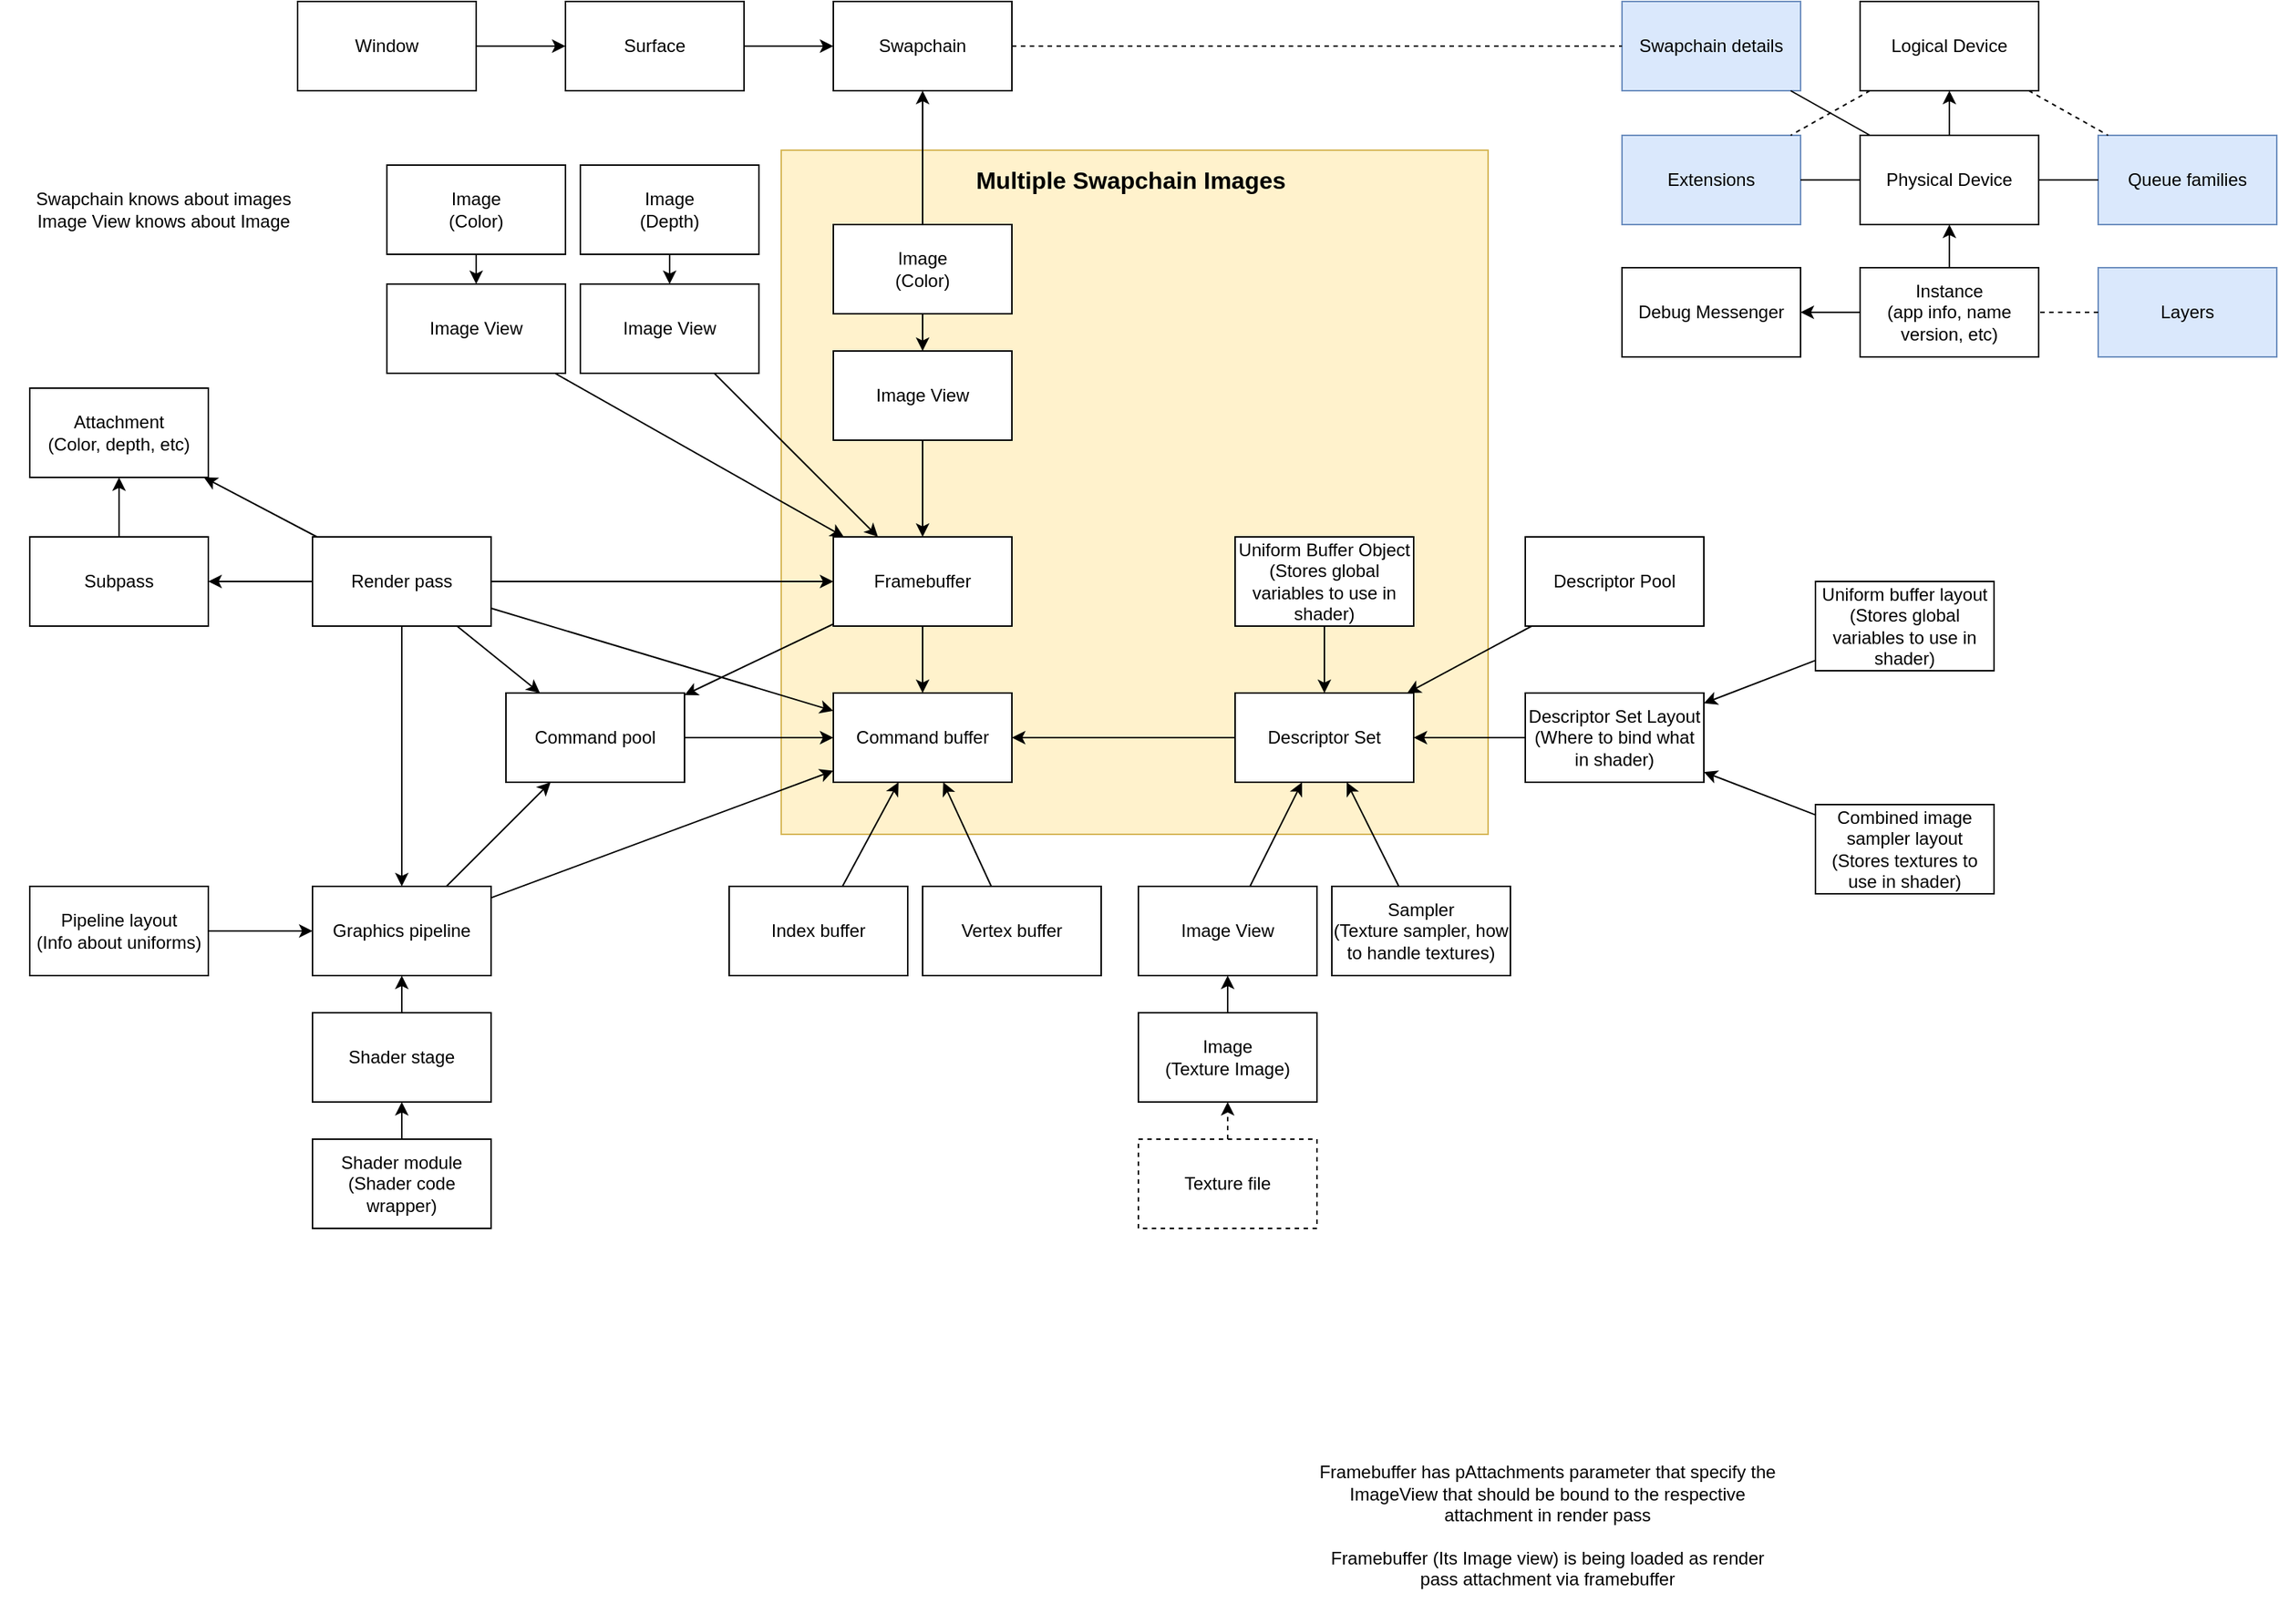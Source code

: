 <mxfile version="12.2.4" pages="1"><diagram id="QlIcXooN4U4Jv4AWC5Lv" name="Page-1"><mxGraphModel dx="1648" dy="814" grid="1" gridSize="10" guides="1" tooltips="1" connect="1" arrows="1" fold="1" page="1" pageScale="1" pageWidth="1920" pageHeight="1200" math="0" shadow="0"><root><mxCell id="0"/><mxCell id="1" parent="0"/><mxCell id="auY8UsLVbw-4rzqTcVtL-1" value="" style="rounded=0;whiteSpace=wrap;html=1;fillColor=#fff2cc;strokeColor=#d6b656;shadow=0;" parent="1" vertex="1"><mxGeometry x="645" y="150" width="475" height="460" as="geometry"/></mxCell><mxCell id="auY8UsLVbw-4rzqTcVtL-2" value="" style="endArrow=classic;html=1;" parent="1" source="auY8UsLVbw-4rzqTcVtL-21" target="auY8UsLVbw-4rzqTcVtL-7" edge="1"><mxGeometry width="50" height="50" relative="1" as="geometry"><mxPoint x="358.889" y="720" as="sourcePoint"/><mxPoint x="481.111" y="620" as="targetPoint"/></mxGeometry></mxCell><mxCell id="auY8UsLVbw-4rzqTcVtL-3" value="&lt;span style=&quot;white-space: normal&quot;&gt;Swapchain&lt;/span&gt;" style="rounded=0;whiteSpace=wrap;html=1;" parent="1" vertex="1"><mxGeometry x="680" y="50" width="120" height="60" as="geometry"/></mxCell><mxCell id="auY8UsLVbw-4rzqTcVtL-4" value="&lt;span style=&quot;white-space: normal&quot;&gt;Image&lt;br&gt;(Color)&lt;br&gt;&lt;/span&gt;" style="rounded=0;whiteSpace=wrap;html=1;" parent="1" vertex="1"><mxGeometry x="680" y="200" width="120" height="60" as="geometry"/></mxCell><mxCell id="auY8UsLVbw-4rzqTcVtL-5" value="&lt;span style=&quot;white-space: normal&quot;&gt;Image View&lt;/span&gt;" style="rounded=0;whiteSpace=wrap;html=1;" parent="1" vertex="1"><mxGeometry x="680" y="285" width="120" height="60" as="geometry"/></mxCell><mxCell id="auY8UsLVbw-4rzqTcVtL-6" value="&lt;span style=&quot;white-space: normal&quot;&gt;Framebuffer&lt;/span&gt;" style="rounded=0;whiteSpace=wrap;html=1;" parent="1" vertex="1"><mxGeometry x="680" y="410" width="120" height="60" as="geometry"/></mxCell><mxCell id="auY8UsLVbw-4rzqTcVtL-7" value="&lt;span style=&quot;white-space: normal&quot;&gt;Command buffer&lt;/span&gt;" style="rounded=0;whiteSpace=wrap;html=1;" parent="1" vertex="1"><mxGeometry x="680" y="515" width="120" height="60" as="geometry"/></mxCell><mxCell id="auY8UsLVbw-4rzqTcVtL-8" value="" style="endArrow=classic;html=1;exitX=0.5;exitY=1;exitDx=0;exitDy=0;entryX=0.5;entryY=0;entryDx=0;entryDy=0;" parent="1" source="auY8UsLVbw-4rzqTcVtL-5" target="auY8UsLVbw-4rzqTcVtL-6" edge="1"><mxGeometry width="50" height="50" relative="1" as="geometry"><mxPoint x="740" y="350" as="sourcePoint"/><mxPoint x="740" y="450" as="targetPoint"/></mxGeometry></mxCell><mxCell id="auY8UsLVbw-4rzqTcVtL-9" value="&lt;span style=&quot;white-space: normal&quot;&gt;Render pass&lt;/span&gt;" style="rounded=0;whiteSpace=wrap;html=1;" parent="1" vertex="1"><mxGeometry x="330" y="410" width="120" height="60" as="geometry"/></mxCell><mxCell id="auY8UsLVbw-4rzqTcVtL-10" value="&lt;span style=&quot;white-space: normal&quot;&gt;Attachment&lt;br&gt;(Color, depth, etc)&lt;br&gt;&lt;/span&gt;" style="rounded=0;whiteSpace=wrap;html=1;" parent="1" vertex="1"><mxGeometry x="140" y="310" width="120" height="60" as="geometry"/></mxCell><mxCell id="auY8UsLVbw-4rzqTcVtL-12" value="&lt;span style=&quot;white-space: normal&quot;&gt;Subpass&lt;/span&gt;" style="rounded=0;whiteSpace=wrap;html=1;" parent="1" vertex="1"><mxGeometry x="140" y="410" width="120" height="60" as="geometry"/></mxCell><mxCell id="auY8UsLVbw-4rzqTcVtL-13" value="" style="endArrow=classic;html=1;entryX=0.5;entryY=0;entryDx=0;entryDy=0;exitX=0.5;exitY=1;exitDx=0;exitDy=0;" parent="1" source="auY8UsLVbw-4rzqTcVtL-4" target="auY8UsLVbw-4rzqTcVtL-5" edge="1"><mxGeometry width="50" height="50" relative="1" as="geometry"><mxPoint x="740" y="250" as="sourcePoint"/><mxPoint x="740" y="270" as="targetPoint"/></mxGeometry></mxCell><mxCell id="auY8UsLVbw-4rzqTcVtL-14" value="" style="endArrow=classic;html=1;" parent="1" source="auY8UsLVbw-4rzqTcVtL-4" target="auY8UsLVbw-4rzqTcVtL-3" edge="1"><mxGeometry width="50" height="50" relative="1" as="geometry"><mxPoint x="574.211" y="170" as="sourcePoint"/><mxPoint x="695.789" y="60" as="targetPoint"/></mxGeometry></mxCell><mxCell id="auY8UsLVbw-4rzqTcVtL-15" value="Swapchain knows about images&lt;br&gt;Image View knows about Image" style="text;html=1;strokeColor=none;fillColor=none;align=center;verticalAlign=middle;whiteSpace=wrap;rounded=0;" parent="1" vertex="1"><mxGeometry x="120" y="160" width="220" height="60" as="geometry"/></mxCell><mxCell id="auY8UsLVbw-4rzqTcVtL-16" value="" style="endArrow=classic;html=1;" parent="1" source="auY8UsLVbw-4rzqTcVtL-9" target="auY8UsLVbw-4rzqTcVtL-12" edge="1"><mxGeometry width="50" height="50" relative="1" as="geometry"><mxPoint x="465" y="440" as="sourcePoint"/><mxPoint x="355" y="440" as="targetPoint"/></mxGeometry></mxCell><mxCell id="auY8UsLVbw-4rzqTcVtL-17" value="" style="endArrow=classic;html=1;" parent="1" source="auY8UsLVbw-4rzqTcVtL-9" target="auY8UsLVbw-4rzqTcVtL-10" edge="1"><mxGeometry width="50" height="50" relative="1" as="geometry"><mxPoint x="492.727" y="450" as="sourcePoint"/><mxPoint x="328.421" y="310" as="targetPoint"/></mxGeometry></mxCell><mxCell id="auY8UsLVbw-4rzqTcVtL-18" value="" style="endArrow=classic;html=1;" parent="1" source="auY8UsLVbw-4rzqTcVtL-12" target="auY8UsLVbw-4rzqTcVtL-10" edge="1"><mxGeometry width="50" height="50" relative="1" as="geometry"><mxPoint x="200" y="400" as="sourcePoint"/><mxPoint x="200" y="375" as="targetPoint"/></mxGeometry></mxCell><mxCell id="auY8UsLVbw-4rzqTcVtL-19" value="&lt;span style=&quot;white-space: normal&quot;&gt;Shader module&lt;br&gt;(Shader code wrapper)&lt;br&gt;&lt;/span&gt;" style="rounded=0;whiteSpace=wrap;html=1;" parent="1" vertex="1"><mxGeometry x="330" y="815" width="120" height="60" as="geometry"/></mxCell><mxCell id="auY8UsLVbw-4rzqTcVtL-20" value="&lt;span style=&quot;white-space: normal&quot;&gt;Pipeline layout&lt;br&gt;(Info about uniforms)&lt;br&gt;&lt;/span&gt;" style="rounded=0;whiteSpace=wrap;html=1;" parent="1" vertex="1"><mxGeometry x="140" y="645" width="120" height="60" as="geometry"/></mxCell><mxCell id="auY8UsLVbw-4rzqTcVtL-21" value="&lt;span style=&quot;white-space: normal&quot;&gt;Graphics pipeline&lt;/span&gt;" style="rounded=0;whiteSpace=wrap;html=1;" parent="1" vertex="1"><mxGeometry x="330" y="645" width="120" height="60" as="geometry"/></mxCell><mxCell id="auY8UsLVbw-4rzqTcVtL-22" value="" style="endArrow=classic;html=1;entryX=0;entryY=0.5;entryDx=0;entryDy=0;" parent="1" source="auY8UsLVbw-4rzqTcVtL-20" target="auY8UsLVbw-4rzqTcVtL-21" edge="1"><mxGeometry width="50" height="50" relative="1" as="geometry"><mxPoint x="355" y="735" as="sourcePoint"/><mxPoint x="465" y="735" as="targetPoint"/></mxGeometry></mxCell><mxCell id="auY8UsLVbw-4rzqTcVtL-23" value="" style="endArrow=classic;html=1;" parent="1" source="auY8UsLVbw-4rzqTcVtL-24" target="auY8UsLVbw-4rzqTcVtL-21" edge="1"><mxGeometry width="50" height="50" relative="1" as="geometry"><mxPoint x="515" y="695" as="sourcePoint"/><mxPoint x="435" y="695" as="targetPoint"/></mxGeometry></mxCell><mxCell id="auY8UsLVbw-4rzqTcVtL-24" value="&lt;span style=&quot;white-space: normal&quot;&gt;Shader stage&lt;/span&gt;" style="rounded=0;whiteSpace=wrap;html=1;" parent="1" vertex="1"><mxGeometry x="330" y="730" width="120" height="60" as="geometry"/></mxCell><mxCell id="auY8UsLVbw-4rzqTcVtL-25" value="" style="endArrow=classic;html=1;" parent="1" source="auY8UsLVbw-4rzqTcVtL-19" target="auY8UsLVbw-4rzqTcVtL-24" edge="1"><mxGeometry width="50" height="50" relative="1" as="geometry"><mxPoint x="745" y="745" as="sourcePoint"/><mxPoint x="140" y="845" as="targetPoint"/></mxGeometry></mxCell><mxCell id="auY8UsLVbw-4rzqTcVtL-26" value="" style="endArrow=classic;html=1;exitX=0.5;exitY=1;exitDx=0;exitDy=0;entryX=0.5;entryY=0;entryDx=0;entryDy=0;" parent="1" source="auY8UsLVbw-4rzqTcVtL-9" target="auY8UsLVbw-4rzqTcVtL-21" edge="1"><mxGeometry width="50" height="50" relative="1" as="geometry"><mxPoint x="470" y="580" as="sourcePoint"/><mxPoint x="470" y="770" as="targetPoint"/></mxGeometry></mxCell><mxCell id="auY8UsLVbw-4rzqTcVtL-27" value="" style="endArrow=classic;html=1;" parent="1" source="auY8UsLVbw-4rzqTcVtL-6" target="auY8UsLVbw-4rzqTcVtL-7" edge="1"><mxGeometry width="50" height="50" relative="1" as="geometry"><mxPoint x="740" y="480" as="sourcePoint"/><mxPoint x="740" y="590" as="targetPoint"/></mxGeometry></mxCell><mxCell id="auY8UsLVbw-4rzqTcVtL-28" value="" style="endArrow=classic;html=1;" parent="1" source="auY8UsLVbw-4rzqTcVtL-9" target="auY8UsLVbw-4rzqTcVtL-7" edge="1"><mxGeometry width="50" height="50" relative="1" as="geometry"><mxPoint x="385" y="570.682" as="sourcePoint"/><mxPoint x="455" y="599.318" as="targetPoint"/></mxGeometry></mxCell><mxCell id="auY8UsLVbw-4rzqTcVtL-30" value="Framebuffer has pAttachments parameter that specify the ImageView that should be bound to the respective attachment in render pass&lt;br&gt;&lt;br&gt;Framebuffer (Its Image view) is being loaded as render pass attachment via framebuffer" style="text;html=1;strokeColor=none;fillColor=none;align=center;verticalAlign=middle;whiteSpace=wrap;rounded=0;" parent="1" vertex="1"><mxGeometry x="1005" y="1010" width="310" height="130" as="geometry"/></mxCell><mxCell id="auY8UsLVbw-4rzqTcVtL-31" value="Window" style="rounded=0;whiteSpace=wrap;html=1;" parent="1" vertex="1"><mxGeometry x="320" y="50" width="120" height="60" as="geometry"/></mxCell><mxCell id="auY8UsLVbw-4rzqTcVtL-32" value="Surface" style="rounded=0;whiteSpace=wrap;html=1;" parent="1" vertex="1"><mxGeometry x="500" y="50" width="120" height="60" as="geometry"/></mxCell><mxCell id="auY8UsLVbw-4rzqTcVtL-33" value="" style="endArrow=classic;html=1;strokeColor=#000000;" parent="1" source="auY8UsLVbw-4rzqTcVtL-31" target="auY8UsLVbw-4rzqTcVtL-32" edge="1"><mxGeometry width="50" height="50" relative="1" as="geometry"><mxPoint x="965" y="252" as="sourcePoint"/><mxPoint x="1015" y="202" as="targetPoint"/></mxGeometry></mxCell><mxCell id="auY8UsLVbw-4rzqTcVtL-34" value="" style="endArrow=classic;html=1;strokeColor=#000000;" parent="1" source="auY8UsLVbw-4rzqTcVtL-32" edge="1"><mxGeometry width="50" height="50" relative="1" as="geometry"><mxPoint x="455" y="122" as="sourcePoint"/><mxPoint x="680" y="80" as="targetPoint"/></mxGeometry></mxCell><mxCell id="auY8UsLVbw-4rzqTcVtL-35" value="&lt;span style=&quot;white-space: normal&quot;&gt;Command pool&lt;br&gt;&lt;/span&gt;" style="rounded=0;whiteSpace=wrap;html=1;" parent="1" vertex="1"><mxGeometry x="460" y="515" width="120" height="60" as="geometry"/></mxCell><mxCell id="auY8UsLVbw-4rzqTcVtL-36" value="" style="endArrow=classic;html=1;strokeColor=#000000;" parent="1" source="auY8UsLVbw-4rzqTcVtL-9" target="auY8UsLVbw-4rzqTcVtL-35" edge="1"><mxGeometry width="50" height="50" relative="1" as="geometry"><mxPoint x="785" y="1000" as="sourcePoint"/><mxPoint x="835" y="950" as="targetPoint"/></mxGeometry></mxCell><mxCell id="auY8UsLVbw-4rzqTcVtL-37" value="" style="endArrow=classic;html=1;strokeColor=#000000;" parent="1" source="auY8UsLVbw-4rzqTcVtL-6" target="auY8UsLVbw-4rzqTcVtL-35" edge="1"><mxGeometry width="50" height="50" relative="1" as="geometry"><mxPoint x="465" y="940" as="sourcePoint"/><mxPoint x="515" y="890" as="targetPoint"/></mxGeometry></mxCell><mxCell id="auY8UsLVbw-4rzqTcVtL-38" value="" style="endArrow=classic;html=1;strokeColor=#000000;" parent="1" source="auY8UsLVbw-4rzqTcVtL-21" target="auY8UsLVbw-4rzqTcVtL-35" edge="1"><mxGeometry width="50" height="50" relative="1" as="geometry"><mxPoint x="685" y="890" as="sourcePoint"/><mxPoint x="735" y="840" as="targetPoint"/></mxGeometry></mxCell><mxCell id="auY8UsLVbw-4rzqTcVtL-39" value="" style="endArrow=classic;html=1;strokeColor=#000000;" parent="1" source="auY8UsLVbw-4rzqTcVtL-9" target="auY8UsLVbw-4rzqTcVtL-6" edge="1"><mxGeometry width="50" height="50" relative="1" as="geometry"><mxPoint x="285" y="370" as="sourcePoint"/><mxPoint x="335" y="320" as="targetPoint"/></mxGeometry></mxCell><mxCell id="auY8UsLVbw-4rzqTcVtL-40" value="" style="endArrow=classic;html=1;strokeColor=#000000;" parent="1" source="auY8UsLVbw-4rzqTcVtL-35" target="auY8UsLVbw-4rzqTcVtL-7" edge="1"><mxGeometry width="50" height="50" relative="1" as="geometry"><mxPoint x="585" y="725" as="sourcePoint"/><mxPoint x="635" y="675" as="targetPoint"/></mxGeometry></mxCell><mxCell id="auY8UsLVbw-4rzqTcVtL-41" value="Instance&lt;br&gt;(app info, name version, etc)" style="rounded=0;whiteSpace=wrap;html=1;" parent="1" vertex="1"><mxGeometry x="1370" y="229" width="120" height="60" as="geometry"/></mxCell><mxCell id="auY8UsLVbw-4rzqTcVtL-42" value="Physical Device" style="rounded=0;whiteSpace=wrap;html=1;" parent="1" vertex="1"><mxGeometry x="1370" y="140" width="120" height="60" as="geometry"/></mxCell><mxCell id="auY8UsLVbw-4rzqTcVtL-43" value="" style="endArrow=classic;html=1;strokeColor=#000000;" parent="1" source="auY8UsLVbw-4rzqTcVtL-41" target="auY8UsLVbw-4rzqTcVtL-42" edge="1"><mxGeometry width="50" height="50" relative="1" as="geometry"><mxPoint x="1310" y="625.5" as="sourcePoint"/><mxPoint x="1360" y="575.5" as="targetPoint"/></mxGeometry></mxCell><mxCell id="auY8UsLVbw-4rzqTcVtL-44" value="Queue families" style="rounded=0;whiteSpace=wrap;html=1;fillColor=#dae8fc;strokeColor=#6c8ebf;" parent="1" vertex="1"><mxGeometry x="1530" y="140" width="120" height="60" as="geometry"/></mxCell><mxCell id="auY8UsLVbw-4rzqTcVtL-45" value="" style="endArrow=none;html=1;strokeColor=#000000;entryX=1;entryY=0.5;entryDx=0;entryDy=0;exitX=0;exitY=0.5;exitDx=0;exitDy=0;" parent="1" source="auY8UsLVbw-4rzqTcVtL-44" target="auY8UsLVbw-4rzqTcVtL-42" edge="1"><mxGeometry width="50" height="50" relative="1" as="geometry"><mxPoint x="1370" y="550.5" as="sourcePoint"/><mxPoint x="1420" y="500.5" as="targetPoint"/></mxGeometry></mxCell><mxCell id="auY8UsLVbw-4rzqTcVtL-46" value="Layers" style="rounded=0;whiteSpace=wrap;html=1;fillColor=#dae8fc;strokeColor=#6c8ebf;" parent="1" vertex="1"><mxGeometry x="1530" y="229" width="120" height="60" as="geometry"/></mxCell><mxCell id="auY8UsLVbw-4rzqTcVtL-47" value="Extensions" style="rounded=0;whiteSpace=wrap;html=1;fillColor=#dae8fc;strokeColor=#6c8ebf;" parent="1" vertex="1"><mxGeometry x="1210" y="140" width="120" height="60" as="geometry"/></mxCell><mxCell id="auY8UsLVbw-4rzqTcVtL-48" value="" style="endArrow=none;dashed=1;html=1;strokeColor=#000000;" parent="1" source="auY8UsLVbw-4rzqTcVtL-46" target="auY8UsLVbw-4rzqTcVtL-41" edge="1"><mxGeometry width="50" height="50" relative="1" as="geometry"><mxPoint x="1140" y="629.5" as="sourcePoint"/><mxPoint x="1190" y="579.5" as="targetPoint"/></mxGeometry></mxCell><mxCell id="auY8UsLVbw-4rzqTcVtL-49" value="Debug Messenger" style="rounded=0;whiteSpace=wrap;html=1;" parent="1" vertex="1"><mxGeometry x="1210" y="229" width="120" height="60" as="geometry"/></mxCell><mxCell id="auY8UsLVbw-4rzqTcVtL-50" value="" style="endArrow=classic;html=1;strokeColor=#000000;" parent="1" source="auY8UsLVbw-4rzqTcVtL-41" target="auY8UsLVbw-4rzqTcVtL-49" edge="1"><mxGeometry width="50" height="50" relative="1" as="geometry"><mxPoint x="1320" y="729.5" as="sourcePoint"/><mxPoint x="1370" y="679.5" as="targetPoint"/></mxGeometry></mxCell><mxCell id="auY8UsLVbw-4rzqTcVtL-51" value="Logical Device" style="rounded=0;whiteSpace=wrap;html=1;" parent="1" vertex="1"><mxGeometry x="1370" y="50" width="120" height="60" as="geometry"/></mxCell><mxCell id="auY8UsLVbw-4rzqTcVtL-52" value="" style="endArrow=none;dashed=1;html=1;strokeColor=#000000;" parent="1" source="auY8UsLVbw-4rzqTcVtL-51" target="auY8UsLVbw-4rzqTcVtL-47" edge="1"><mxGeometry width="50" height="50" relative="1" as="geometry"><mxPoint x="1390" y="670.5" as="sourcePoint"/><mxPoint x="1440" y="620.5" as="targetPoint"/></mxGeometry></mxCell><mxCell id="auY8UsLVbw-4rzqTcVtL-53" value="" style="endArrow=classic;html=1;strokeColor=#000000;" parent="1" source="auY8UsLVbw-4rzqTcVtL-42" target="auY8UsLVbw-4rzqTcVtL-51" edge="1"><mxGeometry width="50" height="50" relative="1" as="geometry"><mxPoint x="1510" y="640.5" as="sourcePoint"/><mxPoint x="1560" y="590.5" as="targetPoint"/></mxGeometry></mxCell><mxCell id="auY8UsLVbw-4rzqTcVtL-54" value="" style="endArrow=none;html=1;strokeColor=#000000;" parent="1" source="auY8UsLVbw-4rzqTcVtL-42" target="auY8UsLVbw-4rzqTcVtL-47" edge="1"><mxGeometry width="50" height="50" relative="1" as="geometry"><mxPoint x="1660" y="450.5" as="sourcePoint"/><mxPoint x="1710" y="400.5" as="targetPoint"/></mxGeometry></mxCell><mxCell id="auY8UsLVbw-4rzqTcVtL-55" value="Swapchain details" style="rounded=0;whiteSpace=wrap;html=1;fillColor=#dae8fc;strokeColor=#6c8ebf;" parent="1" vertex="1"><mxGeometry x="1210" y="50" width="120" height="60" as="geometry"/></mxCell><mxCell id="auY8UsLVbw-4rzqTcVtL-56" value="" style="endArrow=none;dashed=1;html=1;strokeColor=#000000;" parent="1" source="auY8UsLVbw-4rzqTcVtL-51" target="auY8UsLVbw-4rzqTcVtL-44" edge="1"><mxGeometry width="50" height="50" relative="1" as="geometry"><mxPoint x="1420" y="570.5" as="sourcePoint"/><mxPoint x="1470" y="520.5" as="targetPoint"/></mxGeometry></mxCell><mxCell id="auY8UsLVbw-4rzqTcVtL-57" value="" style="endArrow=none;html=1;strokeColor=#000000;" parent="1" source="auY8UsLVbw-4rzqTcVtL-42" target="auY8UsLVbw-4rzqTcVtL-55" edge="1"><mxGeometry width="50" height="50" relative="1" as="geometry"><mxPoint x="1550" y="630.5" as="sourcePoint"/><mxPoint x="1600" y="580.5" as="targetPoint"/></mxGeometry></mxCell><mxCell id="auY8UsLVbw-4rzqTcVtL-58" value="" style="endArrow=none;dashed=1;html=1;strokeColor=#000000;" parent="1" source="auY8UsLVbw-4rzqTcVtL-3" target="auY8UsLVbw-4rzqTcVtL-55" edge="1"><mxGeometry width="50" height="50" relative="1" as="geometry"><mxPoint x="1380" y="512.5" as="sourcePoint"/><mxPoint x="1430" y="462.5" as="targetPoint"/></mxGeometry></mxCell><mxCell id="auY8UsLVbw-4rzqTcVtL-59" value="Vertex buffer" style="rounded=0;whiteSpace=wrap;html=1;" parent="1" vertex="1"><mxGeometry x="740" y="645" width="120" height="60" as="geometry"/></mxCell><mxCell id="auY8UsLVbw-4rzqTcVtL-60" value="Index buffer" style="rounded=0;whiteSpace=wrap;html=1;" parent="1" vertex="1"><mxGeometry x="610" y="645" width="120" height="60" as="geometry"/></mxCell><mxCell id="auY8UsLVbw-4rzqTcVtL-61" value="" style="endArrow=classic;html=1;" parent="1" source="auY8UsLVbw-4rzqTcVtL-59" target="auY8UsLVbw-4rzqTcVtL-7" edge="1"><mxGeometry width="50" height="50" relative="1" as="geometry"><mxPoint x="797.692" y="645" as="sourcePoint"/><mxPoint x="1135" y="525" as="targetPoint"/></mxGeometry></mxCell><mxCell id="auY8UsLVbw-4rzqTcVtL-62" value="" style="endArrow=classic;html=1;" parent="1" source="auY8UsLVbw-4rzqTcVtL-60" target="auY8UsLVbw-4rzqTcVtL-7" edge="1"><mxGeometry width="50" height="50" relative="1" as="geometry"><mxPoint x="1195" y="945" as="sourcePoint"/><mxPoint x="1245" y="895" as="targetPoint"/></mxGeometry></mxCell><mxCell id="auY8UsLVbw-4rzqTcVtL-63" value="Multiple Swapchain Images" style="text;html=1;strokeColor=none;fillColor=none;align=center;verticalAlign=middle;whiteSpace=wrap;rounded=0;shadow=0;comic=0;fontStyle=1;fontSize=16;" parent="1" vertex="1"><mxGeometry x="650" y="160" width="460" height="20" as="geometry"/></mxCell><mxCell id="auY8UsLVbw-4rzqTcVtL-64" value="Descriptor Pool" style="rounded=0;whiteSpace=wrap;html=1;" parent="1" vertex="1"><mxGeometry x="1145" y="410" width="120" height="60" as="geometry"/></mxCell><mxCell id="auY8UsLVbw-4rzqTcVtL-65" value="Descriptor Set" style="rounded=0;whiteSpace=wrap;html=1;" parent="1" vertex="1"><mxGeometry x="950" y="515" width="120" height="60" as="geometry"/></mxCell><mxCell id="auY8UsLVbw-4rzqTcVtL-66" value="" style="endArrow=classic;html=1;" parent="1" source="auY8UsLVbw-4rzqTcVtL-64" target="auY8UsLVbw-4rzqTcVtL-65" edge="1"><mxGeometry width="50" height="50" relative="1" as="geometry"><mxPoint x="1085" y="665" as="sourcePoint"/><mxPoint x="1135" y="615" as="targetPoint"/></mxGeometry></mxCell><mxCell id="auY8UsLVbw-4rzqTcVtL-67" value="Descriptor Set Layout&lt;br&gt;(Where to bind what&lt;br&gt;in shader)" style="rounded=0;whiteSpace=wrap;html=1;" parent="1" vertex="1"><mxGeometry x="1145" y="515" width="120" height="60" as="geometry"/></mxCell><mxCell id="auY8UsLVbw-4rzqTcVtL-68" value="" style="endArrow=classic;html=1;" parent="1" source="auY8UsLVbw-4rzqTcVtL-67" target="auY8UsLVbw-4rzqTcVtL-65" edge="1"><mxGeometry width="50" height="50" relative="1" as="geometry"><mxPoint x="1235" y="650" as="sourcePoint"/><mxPoint x="1285" y="600" as="targetPoint"/></mxGeometry></mxCell><mxCell id="auY8UsLVbw-4rzqTcVtL-69" value="Uniform Buffer Object&lt;br&gt;(Stores global variables to use in shader)" style="rounded=0;whiteSpace=wrap;html=1;" parent="1" vertex="1"><mxGeometry x="950" y="410" width="120" height="60" as="geometry"/></mxCell><mxCell id="auY8UsLVbw-4rzqTcVtL-70" value="" style="endArrow=classic;html=1;" parent="1" source="auY8UsLVbw-4rzqTcVtL-69" target="auY8UsLVbw-4rzqTcVtL-65" edge="1"><mxGeometry width="50" height="50" relative="1" as="geometry"><mxPoint x="1155" y="845" as="sourcePoint"/><mxPoint x="1205" y="795" as="targetPoint"/></mxGeometry></mxCell><mxCell id="auY8UsLVbw-4rzqTcVtL-71" value="" style="endArrow=classic;html=1;" parent="1" source="auY8UsLVbw-4rzqTcVtL-65" target="auY8UsLVbw-4rzqTcVtL-7" edge="1"><mxGeometry width="50" height="50" relative="1" as="geometry"><mxPoint x="1005" y="695" as="sourcePoint"/><mxPoint x="1055" y="645" as="targetPoint"/></mxGeometry></mxCell><mxCell id="YM5UlRnroJwdpIBVSn5X-1" value="Uniform buffer layout&lt;br&gt;(Stores global variables to use in shader)" style="rounded=0;whiteSpace=wrap;html=1;" parent="1" vertex="1"><mxGeometry x="1340" y="440" width="120" height="60" as="geometry"/></mxCell><mxCell id="YM5UlRnroJwdpIBVSn5X-2" value="Combined image sampler layout&lt;br&gt;(Stores textures to use in shader)" style="rounded=0;whiteSpace=wrap;html=1;" parent="1" vertex="1"><mxGeometry x="1340" y="590" width="120" height="60" as="geometry"/></mxCell><mxCell id="YM5UlRnroJwdpIBVSn5X-3" value="" style="endArrow=classic;html=1;" parent="1" source="YM5UlRnroJwdpIBVSn5X-1" target="auY8UsLVbw-4rzqTcVtL-67" edge="1"><mxGeometry width="50" height="50" relative="1" as="geometry"><mxPoint x="1330" y="695" as="sourcePoint"/><mxPoint x="1380" y="645" as="targetPoint"/></mxGeometry></mxCell><mxCell id="YM5UlRnroJwdpIBVSn5X-4" value="" style="endArrow=classic;html=1;" parent="1" source="YM5UlRnroJwdpIBVSn5X-2" target="auY8UsLVbw-4rzqTcVtL-67" edge="1"><mxGeometry width="50" height="50" relative="1" as="geometry"><mxPoint x="1300" y="705" as="sourcePoint"/><mxPoint x="1340" y="550" as="targetPoint"/></mxGeometry></mxCell><mxCell id="YM5UlRnroJwdpIBVSn5X-5" value="Texture file" style="rounded=0;whiteSpace=wrap;html=1;dashed=1;" parent="1" vertex="1"><mxGeometry x="885" y="815" width="120" height="60" as="geometry"/></mxCell><mxCell id="YM5UlRnroJwdpIBVSn5X-6" value="Image&lt;br&gt;(Texture Image)" style="rounded=0;whiteSpace=wrap;html=1;" parent="1" vertex="1"><mxGeometry x="885" y="730" width="120" height="60" as="geometry"/></mxCell><mxCell id="YM5UlRnroJwdpIBVSn5X-7" value="" style="endArrow=classic;html=1;dashed=1;" parent="1" source="YM5UlRnroJwdpIBVSn5X-5" target="YM5UlRnroJwdpIBVSn5X-6" edge="1"><mxGeometry width="50" height="50" relative="1" as="geometry"><mxPoint x="790" y="900" as="sourcePoint"/><mxPoint x="840" y="850" as="targetPoint"/></mxGeometry></mxCell><mxCell id="YM5UlRnroJwdpIBVSn5X-8" value="&lt;span style=&quot;white-space: normal&quot;&gt;Image View&lt;/span&gt;" style="rounded=0;whiteSpace=wrap;html=1;" parent="1" vertex="1"><mxGeometry x="885" y="645" width="120" height="60" as="geometry"/></mxCell><mxCell id="YM5UlRnroJwdpIBVSn5X-10" value="" style="endArrow=classic;html=1;" parent="1" source="YM5UlRnroJwdpIBVSn5X-6" target="YM5UlRnroJwdpIBVSn5X-8" edge="1"><mxGeometry width="50" height="50" relative="1" as="geometry"><mxPoint x="1087.5" y="784.923" as="sourcePoint"/><mxPoint x="1012.5" y="756.077" as="targetPoint"/></mxGeometry></mxCell><mxCell id="YM5UlRnroJwdpIBVSn5X-12" value="" style="endArrow=classic;html=1;" parent="1" source="YM5UlRnroJwdpIBVSn5X-8" target="auY8UsLVbw-4rzqTcVtL-65" edge="1"><mxGeometry width="50" height="50" relative="1" as="geometry"><mxPoint x="1177.5" y="754.923" as="sourcePoint"/><mxPoint x="1102.5" y="726.077" as="targetPoint"/></mxGeometry></mxCell><mxCell id="YM5UlRnroJwdpIBVSn5X-13" value="&lt;span style=&quot;white-space: normal&quot;&gt;Sampler&lt;br&gt;(Texture sampler, how to handle textures)&lt;br&gt;&lt;/span&gt;" style="rounded=0;whiteSpace=wrap;html=1;" parent="1" vertex="1"><mxGeometry x="1015" y="645" width="120" height="60" as="geometry"/></mxCell><mxCell id="YM5UlRnroJwdpIBVSn5X-14" value="" style="endArrow=classic;html=1;" parent="1" source="YM5UlRnroJwdpIBVSn5X-13" target="auY8UsLVbw-4rzqTcVtL-65" edge="1"><mxGeometry width="50" height="50" relative="1" as="geometry"><mxPoint x="1335" y="674.923" as="sourcePoint"/><mxPoint x="1260" y="646.077" as="targetPoint"/></mxGeometry></mxCell><mxCell id="QYbRFMUsWuc4sivkywUV-1" value="&lt;span style=&quot;white-space: normal&quot;&gt;Image View&lt;br&gt;&lt;/span&gt;" style="rounded=0;whiteSpace=wrap;html=1;" parent="1" vertex="1"><mxGeometry x="510" y="240" width="120" height="60" as="geometry"/></mxCell><mxCell id="QYbRFMUsWuc4sivkywUV-2" value="&lt;span style=&quot;white-space: normal&quot;&gt;Image&lt;br&gt;(Depth)&lt;br&gt;&lt;/span&gt;" style="rounded=0;whiteSpace=wrap;html=1;" parent="1" vertex="1"><mxGeometry x="510" y="160" width="120" height="60" as="geometry"/></mxCell><mxCell id="QYbRFMUsWuc4sivkywUV-3" value="" style="endArrow=classic;html=1;" parent="1" source="QYbRFMUsWuc4sivkywUV-2" target="QYbRFMUsWuc4sivkywUV-1" edge="1"><mxGeometry width="50" height="50" relative="1" as="geometry"><mxPoint x="330" y="200" as="sourcePoint"/><mxPoint x="380" y="150" as="targetPoint"/></mxGeometry></mxCell><mxCell id="QYbRFMUsWuc4sivkywUV-4" value="" style="endArrow=classic;html=1;" parent="1" source="QYbRFMUsWuc4sivkywUV-1" target="auY8UsLVbw-4rzqTcVtL-6" edge="1"><mxGeometry width="50" height="50" relative="1" as="geometry"><mxPoint x="290" y="260" as="sourcePoint"/><mxPoint x="340" y="210" as="targetPoint"/></mxGeometry></mxCell><mxCell id="y0sU-j67h9wgFVh2PMMm-1" value="&lt;span style=&quot;white-space: normal&quot;&gt;Image View&lt;br&gt;&lt;/span&gt;" style="rounded=0;whiteSpace=wrap;html=1;" parent="1" vertex="1"><mxGeometry x="380" y="240" width="120" height="60" as="geometry"/></mxCell><mxCell id="y0sU-j67h9wgFVh2PMMm-2" value="&lt;span style=&quot;white-space: normal&quot;&gt;Image&lt;br&gt;(Color)&lt;br&gt;&lt;/span&gt;" style="rounded=0;whiteSpace=wrap;html=1;" parent="1" vertex="1"><mxGeometry x="380" y="160" width="120" height="60" as="geometry"/></mxCell><mxCell id="y0sU-j67h9wgFVh2PMMm-3" value="" style="endArrow=classic;html=1;" parent="1" source="y0sU-j67h9wgFVh2PMMm-2" target="y0sU-j67h9wgFVh2PMMm-1" edge="1"><mxGeometry width="50" height="50" relative="1" as="geometry"><mxPoint x="200" y="200" as="sourcePoint"/><mxPoint x="250" y="150" as="targetPoint"/></mxGeometry></mxCell><mxCell id="y0sU-j67h9wgFVh2PMMm-4" value="" style="endArrow=classic;html=1;" parent="1" source="y0sU-j67h9wgFVh2PMMm-1" target="auY8UsLVbw-4rzqTcVtL-6" edge="1"><mxGeometry width="50" height="50" relative="1" as="geometry"><mxPoint x="170" y="300" as="sourcePoint"/><mxPoint x="220" y="250" as="targetPoint"/></mxGeometry></mxCell></root></mxGraphModel></diagram></mxfile>